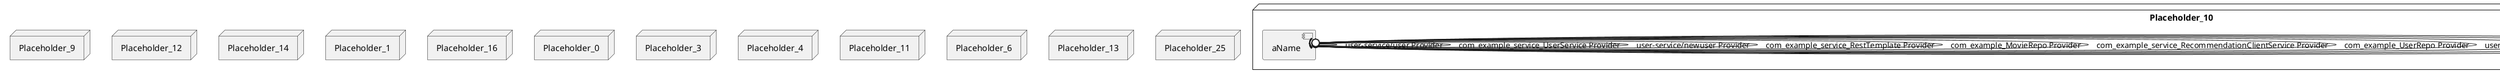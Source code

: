 @startuml
skinparam fixCircleLabelOverlapping true
node Placeholder_10 {
[aName] [[mdeket-spring-cloud-movie-recommendation.system#_rZMOBLtpEe6OsJ1Tt2WcJQ]]
}
node Placeholder_9 {
[aName] [[mdeket-spring-cloud-movie-recommendation.system#_rZMOBLtpEe6OsJ1Tt2WcJQ]]
}
node Placeholder_12 {
[aName] [[mdeket-spring-cloud-movie-recommendation.system#_rZMOBLtpEe6OsJ1Tt2WcJQ]]
}
node Placeholder_14 {
[aName] [[mdeket-spring-cloud-movie-recommendation.system#_rZMOBLtpEe6OsJ1Tt2WcJQ]]
}
node Placeholder_1 {
[aName] [[mdeket-spring-cloud-movie-recommendation.system#_rZMOBLtpEe6OsJ1Tt2WcJQ]]
}
node Placeholder_16 {
[aName] [[mdeket-spring-cloud-movie-recommendation.system#_rZMOBLtpEe6OsJ1Tt2WcJQ]]
}
node Placeholder_0 {
[aName] [[mdeket-spring-cloud-movie-recommendation.system#_rZMOBLtpEe6OsJ1Tt2WcJQ]]
}
node Placeholder_3 {
[aName] [[mdeket-spring-cloud-movie-recommendation.system#_rZMOBLtpEe6OsJ1Tt2WcJQ]]
}
node Placeholder_4 {
[aName] [[mdeket-spring-cloud-movie-recommendation.system#_rZMOBLtpEe6OsJ1Tt2WcJQ]]
}
node Placeholder_11 {
[aName] [[mdeket-spring-cloud-movie-recommendation.system#_rZMOBLtpEe6OsJ1Tt2WcJQ]]
}
node Placeholder_6 {
[aName] [[mdeket-spring-cloud-movie-recommendation.system#_rZMOBLtpEe6OsJ1Tt2WcJQ]]
}
node Placeholder_13 {
[aName] [[mdeket-spring-cloud-movie-recommendation.system#_rZMOBLtpEe6OsJ1Tt2WcJQ]]
}
node Placeholder_25 {
[aName] [[mdeket-spring-cloud-movie-recommendation.system#_rZMOBLtpEe6OsJ1Tt2WcJQ]]
}
[aName] -(0- [aName] : user-service/user Provider
[aName] -(0- [aName] : com_example_service_UserService Provider
[aName] -(0- [aName] : user-service/newuser Provider
[aName] -(0- [aName] : com_example_service_RestTemplate Provider
[aName] -(0- [aName] : com_example_MovieRepo Provider
[aName] -(0- [aName] : com_example_service_RecommendationClientService Provider
[aName] -(0- [aName] : com_example_UserRepo Provider
[aName] -(0- [aName] : user-service/user Provider
[aName] -(0- [aName] : user-service/newuser Provider
[aName] -(0- [aName] : com_example_UserRepo Provider
[aName] -(0- [aName] : com_example_MovieRepo Provider

@enduml
